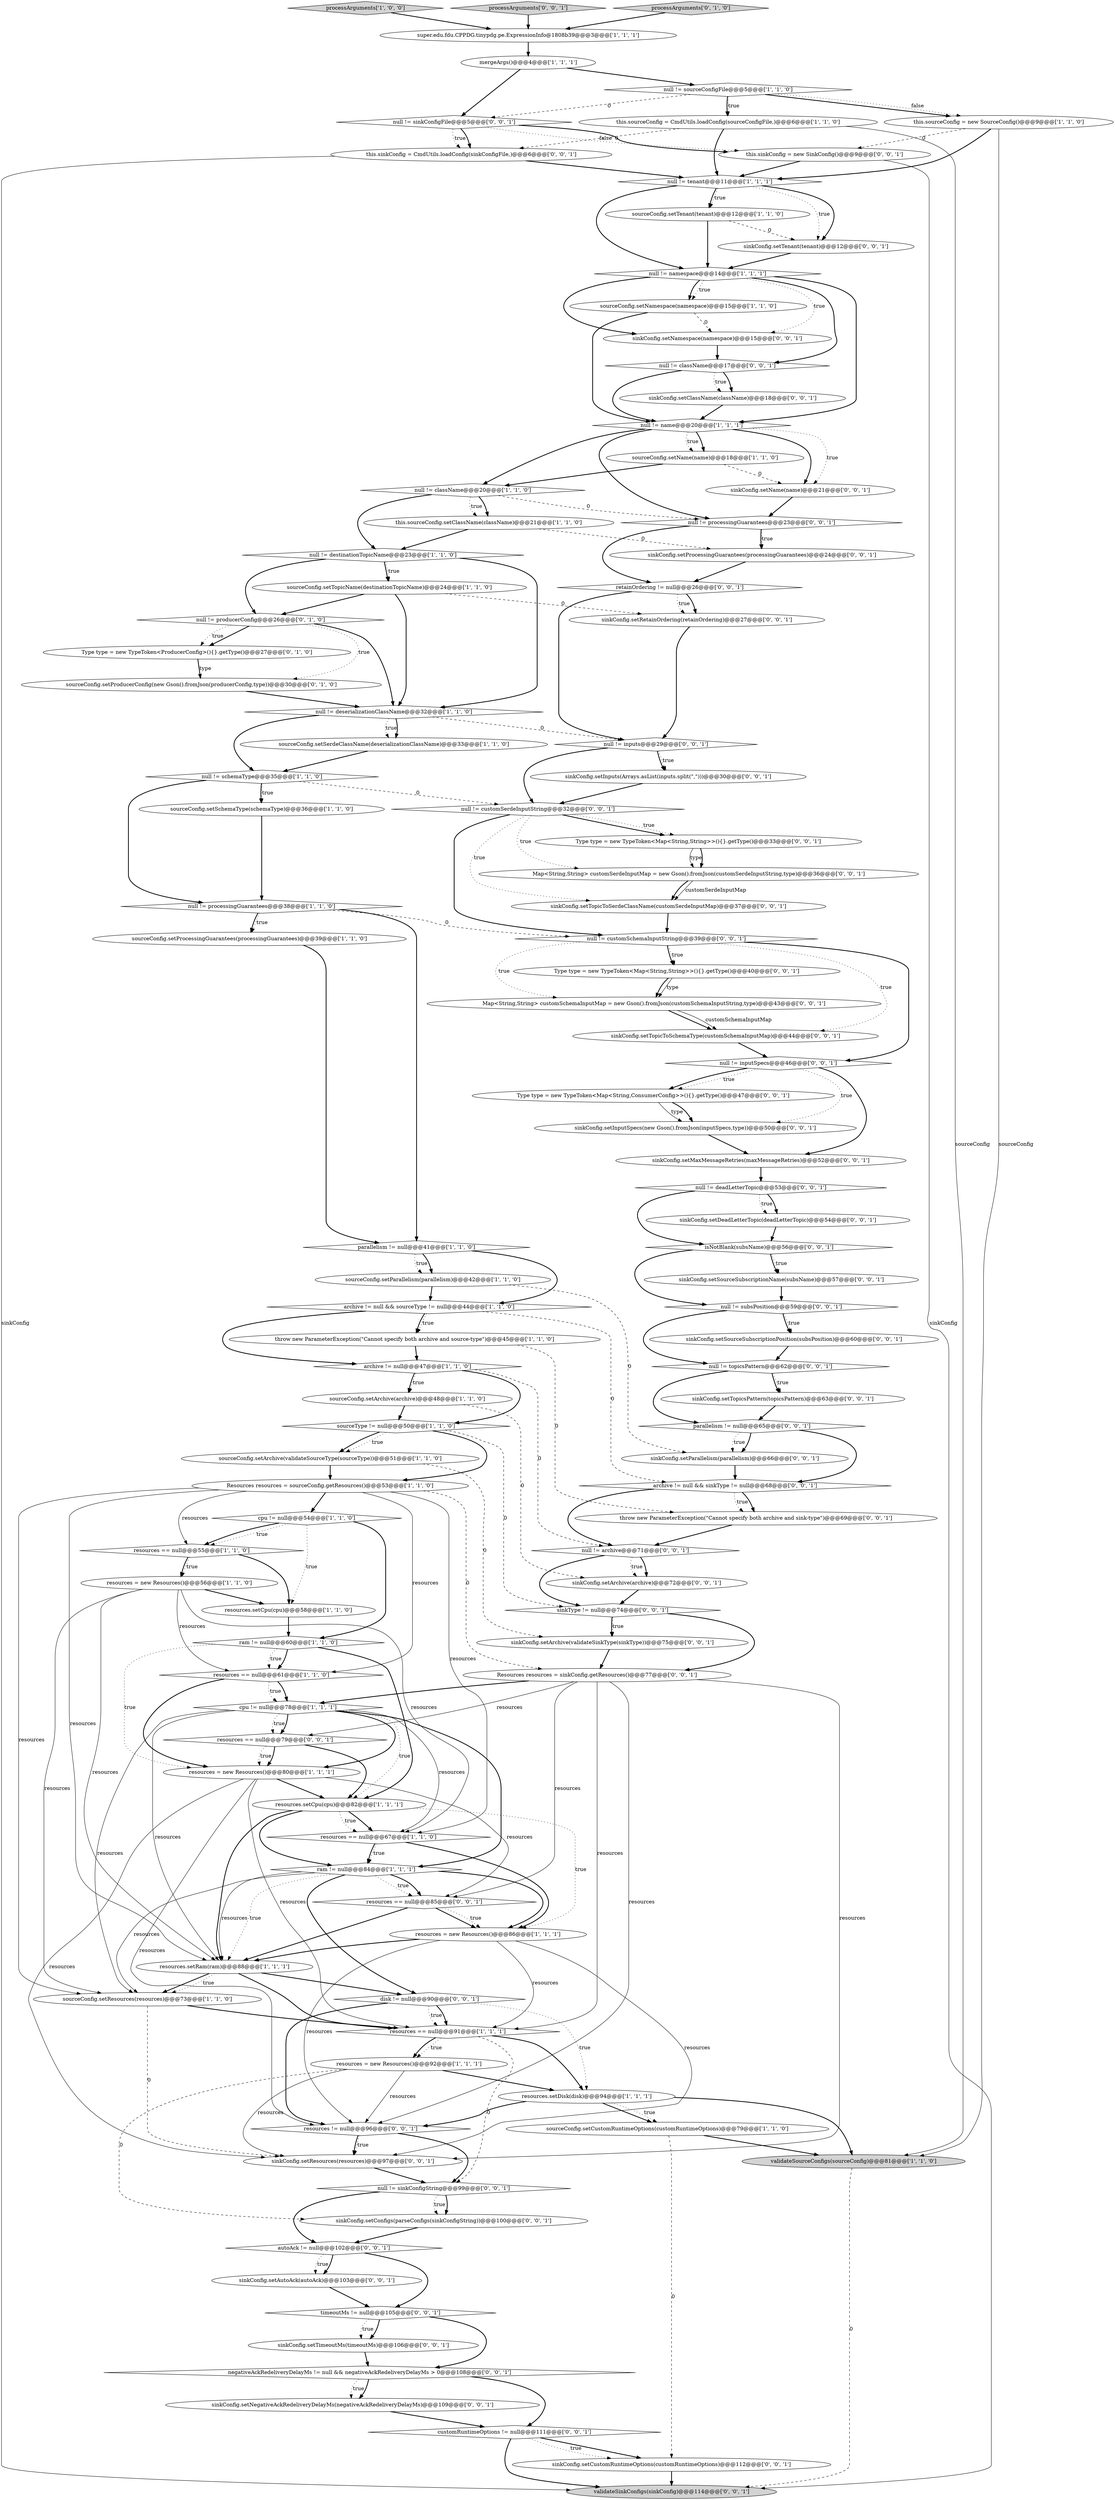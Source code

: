 digraph {
49 [style = filled, label = "cpu != null@@@78@@@['1', '1', '1']", fillcolor = white, shape = diamond image = "AAA0AAABBB1BBB"];
108 [style = filled, label = "null != inputSpecs@@@46@@@['0', '0', '1']", fillcolor = white, shape = diamond image = "AAA0AAABBB3BBB"];
103 [style = filled, label = "sinkConfig.setSourceSubscriptionPosition(subsPosition)@@@60@@@['0', '0', '1']", fillcolor = white, shape = ellipse image = "AAA0AAABBB3BBB"];
24 [style = filled, label = "sourceConfig.setSchemaType(schemaType)@@@36@@@['1', '1', '0']", fillcolor = white, shape = ellipse image = "AAA0AAABBB1BBB"];
69 [style = filled, label = "null != archive@@@71@@@['0', '0', '1']", fillcolor = white, shape = diamond image = "AAA0AAABBB3BBB"];
76 [style = filled, label = "customRuntimeOptions != null@@@111@@@['0', '0', '1']", fillcolor = white, shape = diamond image = "AAA0AAABBB3BBB"];
48 [style = filled, label = "this.sourceConfig = CmdUtils.loadConfig(sourceConfigFile,)@@@6@@@['1', '1', '0']", fillcolor = white, shape = ellipse image = "AAA0AAABBB1BBB"];
29 [style = filled, label = "sourceConfig.setSerdeClassName(deserializationClassName)@@@33@@@['1', '1', '0']", fillcolor = white, shape = ellipse image = "AAA0AAABBB1BBB"];
67 [style = filled, label = "sinkConfig.setTopicToSchemaType(customSchemaInputMap)@@@44@@@['0', '0', '1']", fillcolor = white, shape = ellipse image = "AAA0AAABBB3BBB"];
23 [style = filled, label = "resources.setCpu(cpu)@@@82@@@['1', '1', '1']", fillcolor = white, shape = ellipse image = "AAA0AAABBB1BBB"];
106 [style = filled, label = "sinkConfig.setDeadLetterTopic(deadLetterTopic)@@@54@@@['0', '0', '1']", fillcolor = white, shape = ellipse image = "AAA0AAABBB3BBB"];
19 [style = filled, label = "null != name@@@20@@@['1', '1', '1']", fillcolor = white, shape = diamond image = "AAA0AAABBB1BBB"];
74 [style = filled, label = "null != inputs@@@29@@@['0', '0', '1']", fillcolor = white, shape = diamond image = "AAA0AAABBB3BBB"];
80 [style = filled, label = "timeoutMs != null@@@105@@@['0', '0', '1']", fillcolor = white, shape = diamond image = "AAA0AAABBB3BBB"];
110 [style = filled, label = "Map<String,String> customSchemaInputMap = new Gson().fromJson(customSchemaInputString,type)@@@43@@@['0', '0', '1']", fillcolor = white, shape = ellipse image = "AAA0AAABBB3BBB"];
95 [style = filled, label = "sinkConfig.setTenant(tenant)@@@12@@@['0', '0', '1']", fillcolor = white, shape = ellipse image = "AAA0AAABBB3BBB"];
34 [style = filled, label = "null != deserializationClassName@@@32@@@['1', '1', '0']", fillcolor = white, shape = diamond image = "AAA0AAABBB1BBB"];
18 [style = filled, label = "sourceConfig.setCustomRuntimeOptions(customRuntimeOptions)@@@79@@@['1', '1', '0']", fillcolor = white, shape = ellipse image = "AAA0AAABBB1BBB"];
59 [style = filled, label = "sinkConfig.setTopicToSerdeClassName(customSerdeInputMap)@@@37@@@['0', '0', '1']", fillcolor = white, shape = ellipse image = "AAA0AAABBB3BBB"];
57 [style = filled, label = "sinkConfig.setName(name)@@@21@@@['0', '0', '1']", fillcolor = white, shape = ellipse image = "AAA0AAABBB3BBB"];
5 [style = filled, label = "this.sourceConfig = new SourceConfig()@@@9@@@['1', '1', '0']", fillcolor = white, shape = ellipse image = "AAA0AAABBB1BBB"];
81 [style = filled, label = "null != className@@@17@@@['0', '0', '1']", fillcolor = white, shape = diamond image = "AAA0AAABBB3BBB"];
60 [style = filled, label = "sinkConfig.setInputs(Arrays.asList(inputs.split(\",\")))@@@30@@@['0', '0', '1']", fillcolor = white, shape = ellipse image = "AAA0AAABBB3BBB"];
72 [style = filled, label = "Type type = new TypeToken<Map<String,String>>(){}.getType()@@@40@@@['0', '0', '1']", fillcolor = white, shape = ellipse image = "AAA0AAABBB3BBB"];
41 [style = filled, label = "resources == null@@@61@@@['1', '1', '0']", fillcolor = white, shape = diamond image = "AAA0AAABBB1BBB"];
17 [style = filled, label = "resources = new Resources()@@@56@@@['1', '1', '0']", fillcolor = white, shape = ellipse image = "AAA0AAABBB1BBB"];
93 [style = filled, label = "null != topicsPattern@@@62@@@['0', '0', '1']", fillcolor = white, shape = diamond image = "AAA0AAABBB3BBB"];
111 [style = filled, label = "this.sinkConfig = new SinkConfig()@@@9@@@['0', '0', '1']", fillcolor = white, shape = ellipse image = "AAA0AAABBB3BBB"];
79 [style = filled, label = "sinkConfig.setResources(resources)@@@97@@@['0', '0', '1']", fillcolor = white, shape = ellipse image = "AAA0AAABBB3BBB"];
99 [style = filled, label = "resources == null@@@85@@@['0', '0', '1']", fillcolor = white, shape = diamond image = "AAA0AAABBB3BBB"];
91 [style = filled, label = "sinkConfig.setSourceSubscriptionName(subsName)@@@57@@@['0', '0', '1']", fillcolor = white, shape = ellipse image = "AAA0AAABBB3BBB"];
8 [style = filled, label = "sourceType != null@@@50@@@['1', '1', '0']", fillcolor = white, shape = diamond image = "AAA0AAABBB1BBB"];
9 [style = filled, label = "resources == null@@@67@@@['1', '1', '0']", fillcolor = white, shape = diamond image = "AAA0AAABBB1BBB"];
20 [style = filled, label = "null != processingGuarantees@@@38@@@['1', '1', '0']", fillcolor = white, shape = diamond image = "AAA0AAABBB1BBB"];
42 [style = filled, label = "sourceConfig.setNamespace(namespace)@@@15@@@['1', '1', '0']", fillcolor = white, shape = ellipse image = "AAA0AAABBB1BBB"];
84 [style = filled, label = "sinkConfig.setInputSpecs(new Gson().fromJson(inputSpecs,type))@@@50@@@['0', '0', '1']", fillcolor = white, shape = ellipse image = "AAA0AAABBB3BBB"];
3 [style = filled, label = "resources = new Resources()@@@86@@@['1', '1', '1']", fillcolor = white, shape = ellipse image = "AAA0AAABBB1BBB"];
105 [style = filled, label = "sinkConfig.setAutoAck(autoAck)@@@103@@@['0', '0', '1']", fillcolor = white, shape = ellipse image = "AAA0AAABBB3BBB"];
4 [style = filled, label = "sourceConfig.setArchive(validateSourceType(sourceType))@@@51@@@['1', '1', '0']", fillcolor = white, shape = ellipse image = "AAA0AAABBB1BBB"];
100 [style = filled, label = "Resources resources = sinkConfig.getResources()@@@77@@@['0', '0', '1']", fillcolor = white, shape = ellipse image = "AAA0AAABBB3BBB"];
104 [style = filled, label = "null != sinkConfigFile@@@5@@@['0', '0', '1']", fillcolor = white, shape = diamond image = "AAA0AAABBB3BBB"];
45 [style = filled, label = "archive != null@@@47@@@['1', '1', '0']", fillcolor = white, shape = diamond image = "AAA0AAABBB1BBB"];
47 [style = filled, label = "resources == null@@@91@@@['1', '1', '1']", fillcolor = white, shape = diamond image = "AAA0AAABBB1BBB"];
83 [style = filled, label = "Type type = new TypeToken<Map<String,String>>(){}.getType()@@@33@@@['0', '0', '1']", fillcolor = white, shape = ellipse image = "AAA0AAABBB3BBB"];
14 [style = filled, label = "null != className@@@20@@@['1', '1', '0']", fillcolor = white, shape = diamond image = "AAA0AAABBB1BBB"];
90 [style = filled, label = "null != deadLetterTopic@@@53@@@['0', '0', '1']", fillcolor = white, shape = diamond image = "AAA0AAABBB3BBB"];
63 [style = filled, label = "null != customSchemaInputString@@@39@@@['0', '0', '1']", fillcolor = white, shape = diamond image = "AAA0AAABBB3BBB"];
12 [style = filled, label = "null != destinationTopicName@@@23@@@['1', '1', '0']", fillcolor = white, shape = diamond image = "AAA0AAABBB1BBB"];
65 [style = filled, label = "sinkConfig.setClassName(className)@@@18@@@['0', '0', '1']", fillcolor = white, shape = ellipse image = "AAA0AAABBB3BBB"];
109 [style = filled, label = "null != customSerdeInputString@@@32@@@['0', '0', '1']", fillcolor = white, shape = diamond image = "AAA0AAABBB3BBB"];
15 [style = filled, label = "resources = new Resources()@@@92@@@['1', '1', '1']", fillcolor = white, shape = ellipse image = "AAA0AAABBB1BBB"];
7 [style = filled, label = "archive != null && sourceType != null@@@44@@@['1', '1', '0']", fillcolor = white, shape = diamond image = "AAA0AAABBB1BBB"];
28 [style = filled, label = "sourceConfig.setTopicName(destinationTopicName)@@@24@@@['1', '1', '0']", fillcolor = white, shape = ellipse image = "AAA0AAABBB1BBB"];
27 [style = filled, label = "cpu != null@@@54@@@['1', '1', '0']", fillcolor = white, shape = diamond image = "AAA0AAABBB1BBB"];
98 [style = filled, label = "sinkConfig.setRetainOrdering(retainOrdering)@@@27@@@['0', '0', '1']", fillcolor = white, shape = ellipse image = "AAA0AAABBB3BBB"];
64 [style = filled, label = "Map<String,String> customSerdeInputMap = new Gson().fromJson(customSerdeInputString,type)@@@36@@@['0', '0', '1']", fillcolor = white, shape = ellipse image = "AAA0AAABBB3BBB"];
52 [style = filled, label = "Type type = new TypeToken<ProducerConfig>(){}.getType()@@@27@@@['0', '1', '0']", fillcolor = white, shape = ellipse image = "AAA1AAABBB2BBB"];
33 [style = filled, label = "sourceConfig.setName(name)@@@18@@@['1', '1', '0']", fillcolor = white, shape = ellipse image = "AAA0AAABBB1BBB"];
113 [style = filled, label = "sinkConfig.setArchive(validateSinkType(sinkType))@@@75@@@['0', '0', '1']", fillcolor = white, shape = ellipse image = "AAA0AAABBB3BBB"];
61 [style = filled, label = "null != subsPosition@@@59@@@['0', '0', '1']", fillcolor = white, shape = diamond image = "AAA0AAABBB3BBB"];
112 [style = filled, label = "sinkConfig.setNamespace(namespace)@@@15@@@['0', '0', '1']", fillcolor = white, shape = ellipse image = "AAA0AAABBB3BBB"];
56 [style = filled, label = "null != processingGuarantees@@@23@@@['0', '0', '1']", fillcolor = white, shape = diamond image = "AAA0AAABBB3BBB"];
54 [style = filled, label = "validateSinkConfigs(sinkConfig)@@@114@@@['0', '0', '1']", fillcolor = lightgray, shape = ellipse image = "AAA0AAABBB3BBB"];
44 [style = filled, label = "parallelism != null@@@41@@@['1', '1', '0']", fillcolor = white, shape = diamond image = "AAA0AAABBB1BBB"];
92 [style = filled, label = "sinkConfig.setProcessingGuarantees(processingGuarantees)@@@24@@@['0', '0', '1']", fillcolor = white, shape = ellipse image = "AAA0AAABBB3BBB"];
39 [style = filled, label = "resources.setDisk(disk)@@@94@@@['1', '1', '1']", fillcolor = white, shape = ellipse image = "AAA0AAABBB1BBB"];
68 [style = filled, label = "null != sinkConfigString@@@99@@@['0', '0', '1']", fillcolor = white, shape = diamond image = "AAA0AAABBB3BBB"];
107 [style = filled, label = "sinkConfig.setParallelism(parallelism)@@@66@@@['0', '0', '1']", fillcolor = white, shape = ellipse image = "AAA0AAABBB3BBB"];
32 [style = filled, label = "sourceConfig.setResources(resources)@@@73@@@['1', '1', '0']", fillcolor = white, shape = ellipse image = "AAA0AAABBB1BBB"];
70 [style = filled, label = "resources != null@@@96@@@['0', '0', '1']", fillcolor = white, shape = diamond image = "AAA0AAABBB3BBB"];
88 [style = filled, label = "sinkConfig.setTopicsPattern(topicsPattern)@@@63@@@['0', '0', '1']", fillcolor = white, shape = ellipse image = "AAA0AAABBB3BBB"];
36 [style = filled, label = "resources = new Resources()@@@80@@@['1', '1', '1']", fillcolor = white, shape = ellipse image = "AAA0AAABBB1BBB"];
38 [style = filled, label = "ram != null@@@84@@@['1', '1', '1']", fillcolor = white, shape = diamond image = "AAA0AAABBB1BBB"];
6 [style = filled, label = "resources.setRam(ram)@@@88@@@['1', '1', '1']", fillcolor = white, shape = ellipse image = "AAA0AAABBB1BBB"];
21 [style = filled, label = "null != namespace@@@14@@@['1', '1', '1']", fillcolor = white, shape = diamond image = "AAA0AAABBB1BBB"];
71 [style = filled, label = "autoAck != null@@@102@@@['0', '0', '1']", fillcolor = white, shape = diamond image = "AAA0AAABBB3BBB"];
25 [style = filled, label = "ram != null@@@60@@@['1', '1', '0']", fillcolor = white, shape = diamond image = "AAA0AAABBB1BBB"];
51 [style = filled, label = "null != producerConfig@@@26@@@['0', '1', '0']", fillcolor = white, shape = diamond image = "AAA1AAABBB2BBB"];
43 [style = filled, label = "sourceConfig.setTenant(tenant)@@@12@@@['1', '1', '0']", fillcolor = white, shape = ellipse image = "AAA0AAABBB1BBB"];
2 [style = filled, label = "resources.setCpu(cpu)@@@58@@@['1', '1', '0']", fillcolor = white, shape = ellipse image = "AAA0AAABBB1BBB"];
96 [style = filled, label = "isNotBlank(subsName)@@@56@@@['0', '0', '1']", fillcolor = white, shape = diamond image = "AAA0AAABBB3BBB"];
101 [style = filled, label = "throw new ParameterException(\"Cannot specify both archive and sink-type\")@@@69@@@['0', '0', '1']", fillcolor = white, shape = ellipse image = "AAA0AAABBB3BBB"];
31 [style = filled, label = "sourceConfig.setProcessingGuarantees(processingGuarantees)@@@39@@@['1', '1', '0']", fillcolor = white, shape = ellipse image = "AAA0AAABBB1BBB"];
58 [style = filled, label = "retainOrdering != null@@@26@@@['0', '0', '1']", fillcolor = white, shape = diamond image = "AAA0AAABBB3BBB"];
46 [style = filled, label = "validateSourceConfigs(sourceConfig)@@@81@@@['1', '1', '0']", fillcolor = lightgray, shape = ellipse image = "AAA0AAABBB1BBB"];
102 [style = filled, label = "sinkType != null@@@74@@@['0', '0', '1']", fillcolor = white, shape = diamond image = "AAA0AAABBB3BBB"];
77 [style = filled, label = "parallelism != null@@@65@@@['0', '0', '1']", fillcolor = white, shape = diamond image = "AAA0AAABBB3BBB"];
35 [style = filled, label = "null != sourceConfigFile@@@5@@@['1', '1', '0']", fillcolor = white, shape = diamond image = "AAA0AAABBB1BBB"];
26 [style = filled, label = "null != schemaType@@@35@@@['1', '1', '0']", fillcolor = white, shape = diamond image = "AAA0AAABBB1BBB"];
37 [style = filled, label = "processArguments['1', '0', '0']", fillcolor = lightgray, shape = diamond image = "AAA0AAABBB1BBB"];
86 [style = filled, label = "sinkConfig.setConfigs(parseConfigs(sinkConfigString))@@@100@@@['0', '0', '1']", fillcolor = white, shape = ellipse image = "AAA0AAABBB3BBB"];
55 [style = filled, label = "disk != null@@@90@@@['0', '0', '1']", fillcolor = white, shape = diamond image = "AAA0AAABBB3BBB"];
75 [style = filled, label = "sinkConfig.setTimeoutMs(timeoutMs)@@@106@@@['0', '0', '1']", fillcolor = white, shape = ellipse image = "AAA0AAABBB3BBB"];
85 [style = filled, label = "Type type = new TypeToken<Map<String,ConsumerConfig>>(){}.getType()@@@47@@@['0', '0', '1']", fillcolor = white, shape = ellipse image = "AAA0AAABBB3BBB"];
11 [style = filled, label = "sourceConfig.setArchive(archive)@@@48@@@['1', '1', '0']", fillcolor = white, shape = ellipse image = "AAA0AAABBB1BBB"];
30 [style = filled, label = "sourceConfig.setParallelism(parallelism)@@@42@@@['1', '1', '0']", fillcolor = white, shape = ellipse image = "AAA0AAABBB1BBB"];
78 [style = filled, label = "processArguments['0', '0', '1']", fillcolor = lightgray, shape = diamond image = "AAA0AAABBB3BBB"];
82 [style = filled, label = "resources == null@@@79@@@['0', '0', '1']", fillcolor = white, shape = diamond image = "AAA0AAABBB3BBB"];
87 [style = filled, label = "sinkConfig.setCustomRuntimeOptions(customRuntimeOptions)@@@112@@@['0', '0', '1']", fillcolor = white, shape = ellipse image = "AAA0AAABBB3BBB"];
1 [style = filled, label = "resources == null@@@55@@@['1', '1', '0']", fillcolor = white, shape = diamond image = "AAA0AAABBB1BBB"];
73 [style = filled, label = "sinkConfig.setNegativeAckRedeliveryDelayMs(negativeAckRedeliveryDelayMs)@@@109@@@['0', '0', '1']", fillcolor = white, shape = ellipse image = "AAA0AAABBB3BBB"];
97 [style = filled, label = "sinkConfig.setMaxMessageRetries(maxMessageRetries)@@@52@@@['0', '0', '1']", fillcolor = white, shape = ellipse image = "AAA0AAABBB3BBB"];
62 [style = filled, label = "sinkConfig.setArchive(archive)@@@72@@@['0', '0', '1']", fillcolor = white, shape = ellipse image = "AAA0AAABBB3BBB"];
10 [style = filled, label = "mergeArgs()@@@4@@@['1', '1', '1']", fillcolor = white, shape = ellipse image = "AAA0AAABBB1BBB"];
89 [style = filled, label = "negativeAckRedeliveryDelayMs != null && negativeAckRedeliveryDelayMs > 0@@@108@@@['0', '0', '1']", fillcolor = white, shape = diamond image = "AAA0AAABBB3BBB"];
66 [style = filled, label = "this.sinkConfig = CmdUtils.loadConfig(sinkConfigFile,)@@@6@@@['0', '0', '1']", fillcolor = white, shape = ellipse image = "AAA0AAABBB3BBB"];
16 [style = filled, label = "Resources resources = sourceConfig.getResources()@@@53@@@['1', '1', '0']", fillcolor = white, shape = ellipse image = "AAA0AAABBB1BBB"];
53 [style = filled, label = "processArguments['0', '1', '0']", fillcolor = lightgray, shape = diamond image = "AAA0AAABBB2BBB"];
0 [style = filled, label = "throw new ParameterException(\"Cannot specify both archive and source-type\")@@@45@@@['1', '1', '0']", fillcolor = white, shape = ellipse image = "AAA0AAABBB1BBB"];
50 [style = filled, label = "sourceConfig.setProducerConfig(new Gson().fromJson(producerConfig,type))@@@30@@@['0', '1', '0']", fillcolor = white, shape = ellipse image = "AAA1AAABBB2BBB"];
40 [style = filled, label = "super.edu.fdu.CPPDG.tinypdg.pe.ExpressionInfo@1808b39@@@3@@@['1', '1', '1']", fillcolor = white, shape = ellipse image = "AAA0AAABBB1BBB"];
13 [style = filled, label = "this.sourceConfig.setClassName(className)@@@21@@@['1', '1', '0']", fillcolor = white, shape = ellipse image = "AAA0AAABBB1BBB"];
22 [style = filled, label = "null != tenant@@@11@@@['1', '1', '1']", fillcolor = white, shape = diamond image = "AAA0AAABBB1BBB"];
94 [style = filled, label = "archive != null && sinkType != null@@@68@@@['0', '0', '1']", fillcolor = white, shape = diamond image = "AAA0AAABBB3BBB"];
110->67 [style = bold, label=""];
51->50 [style = dotted, label="true"];
23->9 [style = bold, label=""];
34->29 [style = dotted, label="true"];
12->28 [style = bold, label=""];
61->103 [style = bold, label=""];
19->57 [style = dotted, label="true"];
98->74 [style = bold, label=""];
17->6 [style = solid, label="resources"];
58->98 [style = bold, label=""];
67->108 [style = bold, label=""];
72->110 [style = solid, label="type"];
7->94 [style = dashed, label="0"];
56->58 [style = bold, label=""];
20->31 [style = dotted, label="true"];
21->112 [style = bold, label=""];
80->75 [style = bold, label=""];
45->11 [style = bold, label=""];
109->83 [style = bold, label=""];
44->30 [style = dotted, label="true"];
49->36 [style = bold, label=""];
51->52 [style = bold, label=""];
25->36 [style = dotted, label="true"];
16->6 [style = solid, label="resources"];
69->102 [style = bold, label=""];
41->36 [style = bold, label=""];
27->2 [style = dotted, label="true"];
64->59 [style = solid, label="customSerdeInputMap"];
19->33 [style = bold, label=""];
39->18 [style = bold, label=""];
81->65 [style = bold, label=""];
57->56 [style = bold, label=""];
22->95 [style = dotted, label="true"];
36->79 [style = solid, label="resources"];
3->6 [style = bold, label=""];
20->63 [style = dashed, label="0"];
13->12 [style = bold, label=""];
55->47 [style = dotted, label="true"];
83->64 [style = solid, label="type"];
104->66 [style = dotted, label="true"];
28->34 [style = bold, label=""];
6->32 [style = bold, label=""];
30->7 [style = bold, label=""];
68->86 [style = bold, label=""];
104->111 [style = dotted, label="false"];
15->39 [style = bold, label=""];
109->64 [style = dotted, label="true"];
44->30 [style = bold, label=""];
7->0 [style = bold, label=""];
1->17 [style = bold, label=""];
71->80 [style = bold, label=""];
70->79 [style = dotted, label="true"];
41->49 [style = bold, label=""];
23->38 [style = bold, label=""];
7->0 [style = dotted, label="true"];
39->70 [style = bold, label=""];
34->29 [style = bold, label=""];
25->41 [style = bold, label=""];
16->100 [style = dashed, label="0"];
34->26 [style = bold, label=""];
1->2 [style = bold, label=""];
94->101 [style = dotted, label="true"];
35->48 [style = bold, label=""];
23->3 [style = dotted, label="true"];
74->60 [style = bold, label=""];
76->87 [style = bold, label=""];
17->2 [style = bold, label=""];
108->85 [style = dotted, label="true"];
95->21 [style = bold, label=""];
88->77 [style = bold, label=""];
8->16 [style = bold, label=""];
45->11 [style = dotted, label="true"];
55->39 [style = dotted, label="true"];
31->44 [style = bold, label=""];
26->24 [style = bold, label=""];
63->72 [style = bold, label=""];
90->106 [style = dotted, label="true"];
89->73 [style = dotted, label="true"];
66->22 [style = bold, label=""];
68->86 [style = dotted, label="true"];
36->70 [style = solid, label="resources"];
15->70 [style = solid, label="resources"];
21->42 [style = bold, label=""];
27->25 [style = bold, label=""];
22->95 [style = bold, label=""];
3->79 [style = solid, label="resources"];
20->44 [style = bold, label=""];
18->46 [style = bold, label=""];
111->22 [style = bold, label=""];
20->31 [style = bold, label=""];
73->76 [style = bold, label=""];
74->60 [style = dotted, label="true"];
56->92 [style = dotted, label="true"];
53->40 [style = bold, label=""];
105->80 [style = bold, label=""];
89->76 [style = bold, label=""];
13->92 [style = dashed, label="0"];
14->13 [style = bold, label=""];
47->39 [style = bold, label=""];
48->22 [style = bold, label=""];
5->111 [style = dashed, label="0"];
12->34 [style = bold, label=""];
99->3 [style = bold, label=""];
71->105 [style = dotted, label="true"];
92->58 [style = bold, label=""];
63->110 [style = dotted, label="true"];
72->110 [style = bold, label=""];
100->49 [style = bold, label=""];
71->105 [style = bold, label=""];
39->18 [style = dotted, label="true"];
49->23 [style = dotted, label="true"];
65->19 [style = bold, label=""];
35->5 [style = bold, label=""];
0->101 [style = dashed, label="0"];
34->74 [style = dashed, label="0"];
45->8 [style = bold, label=""];
37->40 [style = bold, label=""];
99->6 [style = bold, label=""];
19->57 [style = bold, label=""];
49->9 [style = solid, label="resources"];
42->112 [style = dashed, label="0"];
19->56 [style = bold, label=""];
36->47 [style = solid, label="resources"];
22->43 [style = bold, label=""];
109->63 [style = bold, label=""];
38->99 [style = dotted, label="true"];
3->70 [style = solid, label="resources"];
5->22 [style = bold, label=""];
18->87 [style = dashed, label="0"];
47->15 [style = dotted, label="true"];
90->106 [style = bold, label=""];
81->65 [style = dotted, label="true"];
100->47 [style = solid, label="resources"];
91->61 [style = bold, label=""];
22->21 [style = bold, label=""];
19->14 [style = bold, label=""];
62->102 [style = bold, label=""];
9->38 [style = bold, label=""];
32->79 [style = dashed, label="0"];
81->19 [style = bold, label=""];
61->103 [style = dotted, label="true"];
47->68 [style = dashed, label="0"];
77->107 [style = bold, label=""];
108->85 [style = bold, label=""];
69->62 [style = bold, label=""];
100->82 [style = solid, label="resources"];
76->87 [style = dotted, label="true"];
27->1 [style = dotted, label="true"];
43->95 [style = dashed, label="0"];
16->41 [style = solid, label="resources"];
49->32 [style = solid, label="resources"];
14->56 [style = dashed, label="0"];
16->1 [style = solid, label="resources"];
55->70 [style = bold, label=""];
96->61 [style = bold, label=""];
106->96 [style = bold, label=""];
69->62 [style = dotted, label="true"];
49->38 [style = bold, label=""];
80->89 [style = bold, label=""];
4->16 [style = bold, label=""];
38->32 [style = solid, label="resources"];
24->20 [style = bold, label=""];
84->97 [style = bold, label=""];
3->47 [style = solid, label="resources"];
35->5 [style = dotted, label="false"];
102->113 [style = bold, label=""];
26->20 [style = bold, label=""];
61->93 [style = bold, label=""];
96->91 [style = bold, label=""];
68->71 [style = bold, label=""];
63->72 [style = dotted, label="true"];
56->92 [style = bold, label=""];
76->54 [style = bold, label=""];
0->45 [style = bold, label=""];
51->34 [style = bold, label=""];
94->69 [style = bold, label=""];
14->12 [style = bold, label=""];
45->69 [style = dashed, label="0"];
110->67 [style = solid, label="customSchemaInputMap"];
109->83 [style = dotted, label="true"];
16->32 [style = solid, label="resources"];
19->33 [style = dotted, label="true"];
23->9 [style = dotted, label="true"];
108->97 [style = bold, label=""];
35->104 [style = dashed, label="0"];
10->104 [style = bold, label=""];
17->9 [style = solid, label="resources"];
63->108 [style = bold, label=""];
12->51 [style = bold, label=""];
78->40 [style = bold, label=""];
48->66 [style = dashed, label="0"];
21->19 [style = bold, label=""];
23->6 [style = bold, label=""];
14->13 [style = dotted, label="true"];
26->24 [style = dotted, label="true"];
11->8 [style = bold, label=""];
82->36 [style = dotted, label="true"];
4->113 [style = dashed, label="0"];
42->19 [style = bold, label=""];
16->27 [style = bold, label=""];
17->41 [style = solid, label="resources"];
7->45 [style = bold, label=""];
41->49 [style = dotted, label="true"];
33->14 [style = bold, label=""];
82->23 [style = bold, label=""];
35->48 [style = dotted, label="true"];
33->57 [style = dashed, label="0"];
21->112 [style = dotted, label="true"];
36->99 [style = solid, label="resources"];
49->82 [style = dotted, label="true"];
63->67 [style = dotted, label="true"];
93->88 [style = bold, label=""];
6->55 [style = bold, label=""];
100->79 [style = solid, label="resources"];
97->90 [style = bold, label=""];
100->99 [style = solid, label="resources"];
55->47 [style = bold, label=""];
102->113 [style = dotted, label="true"];
75->89 [style = bold, label=""];
112->81 [style = bold, label=""];
80->75 [style = dotted, label="true"];
5->46 [style = solid, label="sourceConfig"];
58->98 [style = dotted, label="true"];
21->42 [style = dotted, label="true"];
28->51 [style = bold, label=""];
25->23 [style = bold, label=""];
58->74 [style = bold, label=""];
87->54 [style = bold, label=""];
94->101 [style = bold, label=""];
93->77 [style = bold, label=""];
17->32 [style = solid, label="resources"];
109->59 [style = dotted, label="true"];
15->79 [style = solid, label="resources"];
26->109 [style = dashed, label="0"];
8->4 [style = bold, label=""];
64->59 [style = bold, label=""];
21->81 [style = bold, label=""];
70->68 [style = bold, label=""];
22->43 [style = dotted, label="true"];
10->35 [style = bold, label=""];
38->99 [style = bold, label=""];
102->100 [style = bold, label=""];
6->32 [style = dotted, label="true"];
11->62 [style = dashed, label="0"];
9->3 [style = bold, label=""];
66->54 [style = solid, label="sinkConfig"];
6->47 [style = bold, label=""];
30->107 [style = dashed, label="0"];
52->50 [style = bold, label=""];
101->69 [style = bold, label=""];
113->100 [style = bold, label=""];
107->94 [style = bold, label=""];
82->36 [style = bold, label=""];
59->63 [style = bold, label=""];
2->25 [style = bold, label=""];
47->15 [style = bold, label=""];
12->28 [style = dotted, label="true"];
1->17 [style = dotted, label="true"];
36->23 [style = bold, label=""];
108->84 [style = dotted, label="true"];
38->55 [style = bold, label=""];
43->21 [style = bold, label=""];
40->10 [style = bold, label=""];
48->46 [style = solid, label="sourceConfig"];
77->107 [style = dotted, label="true"];
85->84 [style = solid, label="type"];
38->3 [style = bold, label=""];
111->54 [style = solid, label="sinkConfig"];
8->102 [style = dashed, label="0"];
27->1 [style = bold, label=""];
89->73 [style = bold, label=""];
104->66 [style = bold, label=""];
9->38 [style = dotted, label="true"];
38->6 [style = solid, label="resources"];
25->41 [style = dotted, label="true"];
93->88 [style = dotted, label="true"];
49->82 [style = bold, label=""];
16->9 [style = solid, label="resources"];
100->70 [style = solid, label="resources"];
90->96 [style = bold, label=""];
83->64 [style = bold, label=""];
86->71 [style = bold, label=""];
38->6 [style = dotted, label="true"];
74->109 [style = bold, label=""];
99->3 [style = dotted, label="true"];
44->7 [style = bold, label=""];
39->46 [style = bold, label=""];
50->34 [style = bold, label=""];
60->109 [style = bold, label=""];
79->68 [style = bold, label=""];
32->47 [style = bold, label=""];
103->93 [style = bold, label=""];
70->79 [style = bold, label=""];
77->94 [style = bold, label=""];
96->91 [style = dotted, label="true"];
28->98 [style = dashed, label="0"];
15->86 [style = dashed, label="0"];
8->4 [style = dotted, label="true"];
104->111 [style = bold, label=""];
85->84 [style = bold, label=""];
49->6 [style = solid, label="resources"];
46->54 [style = dashed, label="0"];
51->52 [style = dotted, label="true"];
29->26 [style = bold, label=""];
52->50 [style = solid, label="type"];
}
